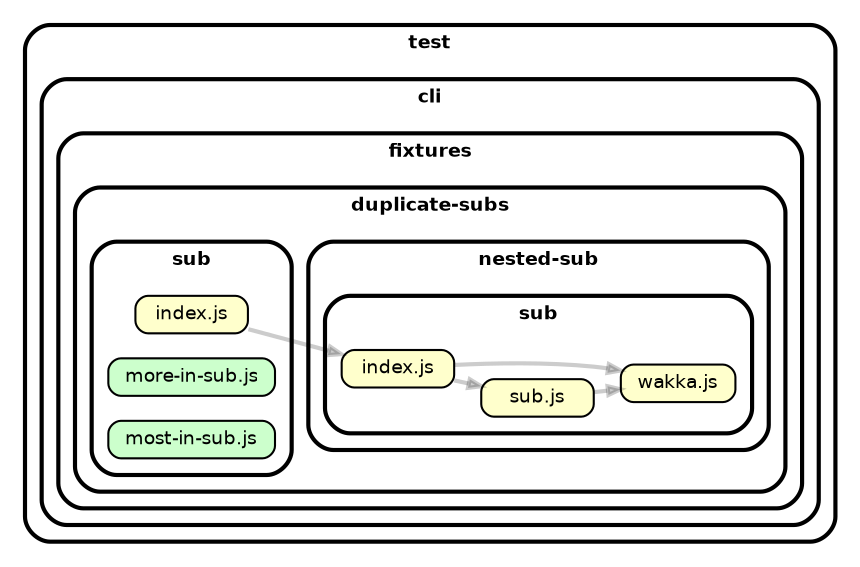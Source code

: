 strict digraph "dependency-cruiser output"{
    ordering="out" rankdir="LR" splines="true" overlap="false" nodesep="0.16" ranksep="0.18" fontname="Helvetica-bold" fontsize="9" style="rounded,bold,filled" fillcolor="#ffffff" compound="true"
    node [shape="box" style="rounded, filled" height="0.2" color="black" fillcolor="#ffffcc" fontcolor="black" fontname="Helvetica" fontsize="9"]
    edge [arrowhead="normal" arrowsize="0.6" penwidth="2.0" color="#00000033" fontname="Helvetica" fontsize="9"]

    subgraph "cluster_test" {label="test" subgraph "cluster_test/cli" {label="cli" subgraph "cluster_test/cli/fixtures" {label="fixtures" subgraph "cluster_test/cli/fixtures/duplicate-subs" {label="duplicate-subs" subgraph "cluster_test/cli/fixtures/duplicate-subs/nested-sub" {label="nested-sub" subgraph "cluster_test/cli/fixtures/duplicate-subs/nested-sub/sub" {label="sub" "test/cli/fixtures/duplicate-subs/nested-sub/sub/index.js" [label="index.js" URL="test/cli/fixtures/duplicate-subs/nested-sub/sub/index.js" ] } } } } } }
    "test/cli/fixtures/duplicate-subs/nested-sub/sub/index.js" -> "test/cli/fixtures/duplicate-subs/nested-sub/sub/sub.js"
    "test/cli/fixtures/duplicate-subs/nested-sub/sub/index.js" -> "test/cli/fixtures/duplicate-subs/nested-sub/sub/wakka.js"
    subgraph "cluster_test" {label="test" subgraph "cluster_test/cli" {label="cli" subgraph "cluster_test/cli/fixtures" {label="fixtures" subgraph "cluster_test/cli/fixtures/duplicate-subs" {label="duplicate-subs" subgraph "cluster_test/cli/fixtures/duplicate-subs/nested-sub" {label="nested-sub" subgraph "cluster_test/cli/fixtures/duplicate-subs/nested-sub/sub" {label="sub" "test/cli/fixtures/duplicate-subs/nested-sub/sub/sub.js" [label="sub.js" URL="test/cli/fixtures/duplicate-subs/nested-sub/sub/sub.js" ] } } } } } }
    "test/cli/fixtures/duplicate-subs/nested-sub/sub/sub.js" -> "test/cli/fixtures/duplicate-subs/nested-sub/sub/wakka.js"
    subgraph "cluster_test" {label="test" subgraph "cluster_test/cli" {label="cli" subgraph "cluster_test/cli/fixtures" {label="fixtures" subgraph "cluster_test/cli/fixtures/duplicate-subs" {label="duplicate-subs" subgraph "cluster_test/cli/fixtures/duplicate-subs/nested-sub" {label="nested-sub" subgraph "cluster_test/cli/fixtures/duplicate-subs/nested-sub/sub" {label="sub" "test/cli/fixtures/duplicate-subs/nested-sub/sub/wakka.js" [label="wakka.js" URL="test/cli/fixtures/duplicate-subs/nested-sub/sub/wakka.js" ] } } } } } }
    subgraph "cluster_test" {label="test" subgraph "cluster_test/cli" {label="cli" subgraph "cluster_test/cli/fixtures" {label="fixtures" subgraph "cluster_test/cli/fixtures/duplicate-subs" {label="duplicate-subs" subgraph "cluster_test/cli/fixtures/duplicate-subs/sub" {label="sub" "test/cli/fixtures/duplicate-subs/sub/index.js" [label="index.js" URL="test/cli/fixtures/duplicate-subs/sub/index.js" ] } } } } }
    "test/cli/fixtures/duplicate-subs/sub/index.js" -> "test/cli/fixtures/duplicate-subs/nested-sub/sub/index.js"
    subgraph "cluster_test" {label="test" subgraph "cluster_test/cli" {label="cli" subgraph "cluster_test/cli/fixtures" {label="fixtures" subgraph "cluster_test/cli/fixtures/duplicate-subs" {label="duplicate-subs" subgraph "cluster_test/cli/fixtures/duplicate-subs/sub" {label="sub" "test/cli/fixtures/duplicate-subs/sub/more-in-sub.js" [label="more-in-sub.js" URL="test/cli/fixtures/duplicate-subs/sub/more-in-sub.js" fillcolor="#ccffcc"] } } } } }
    subgraph "cluster_test" {label="test" subgraph "cluster_test/cli" {label="cli" subgraph "cluster_test/cli/fixtures" {label="fixtures" subgraph "cluster_test/cli/fixtures/duplicate-subs" {label="duplicate-subs" subgraph "cluster_test/cli/fixtures/duplicate-subs/sub" {label="sub" "test/cli/fixtures/duplicate-subs/sub/most-in-sub.js" [label="most-in-sub.js" URL="test/cli/fixtures/duplicate-subs/sub/most-in-sub.js" fillcolor="#ccffcc"] } } } } }
}
